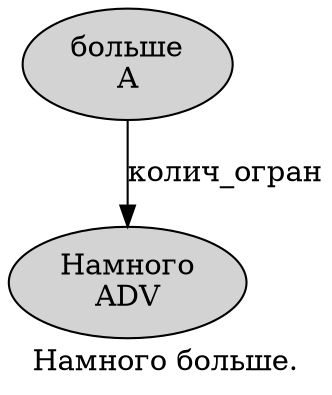 digraph SENTENCE_3471 {
	graph [label="Намного больше."]
	node [style=filled]
		0 [label="Намного
ADV" color="" fillcolor=lightgray penwidth=1 shape=ellipse]
		1 [label="больше
A" color="" fillcolor=lightgray penwidth=1 shape=ellipse]
			1 -> 0 [label="колич_огран"]
}